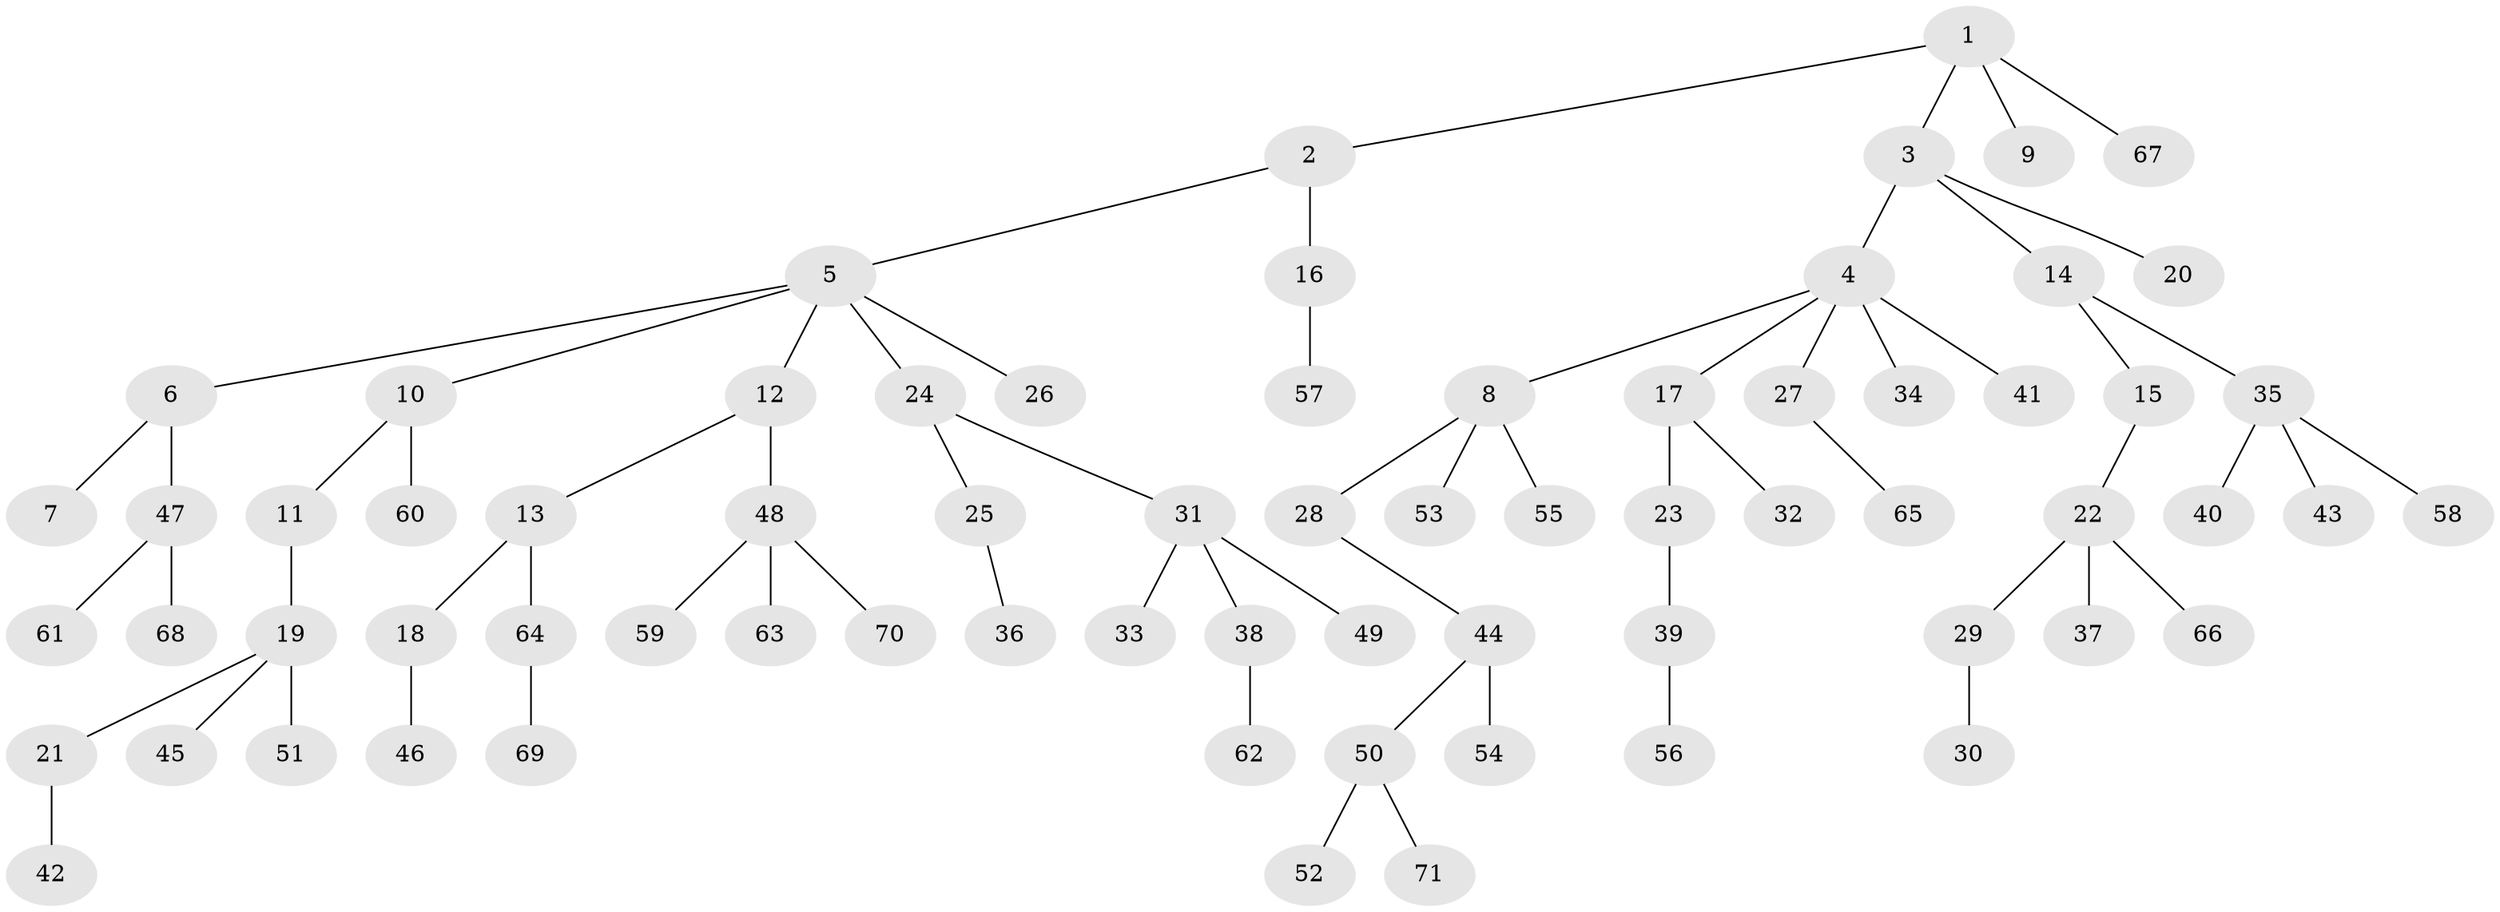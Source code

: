 // coarse degree distribution, {3: 0.10344827586206896, 2: 0.4827586206896552, 5: 0.034482758620689655, 1: 0.3448275862068966, 4: 0.034482758620689655}
// Generated by graph-tools (version 1.1) at 2025/37/03/04/25 23:37:18]
// undirected, 71 vertices, 70 edges
graph export_dot {
  node [color=gray90,style=filled];
  1;
  2;
  3;
  4;
  5;
  6;
  7;
  8;
  9;
  10;
  11;
  12;
  13;
  14;
  15;
  16;
  17;
  18;
  19;
  20;
  21;
  22;
  23;
  24;
  25;
  26;
  27;
  28;
  29;
  30;
  31;
  32;
  33;
  34;
  35;
  36;
  37;
  38;
  39;
  40;
  41;
  42;
  43;
  44;
  45;
  46;
  47;
  48;
  49;
  50;
  51;
  52;
  53;
  54;
  55;
  56;
  57;
  58;
  59;
  60;
  61;
  62;
  63;
  64;
  65;
  66;
  67;
  68;
  69;
  70;
  71;
  1 -- 2;
  1 -- 3;
  1 -- 9;
  1 -- 67;
  2 -- 5;
  2 -- 16;
  3 -- 4;
  3 -- 14;
  3 -- 20;
  4 -- 8;
  4 -- 17;
  4 -- 27;
  4 -- 34;
  4 -- 41;
  5 -- 6;
  5 -- 10;
  5 -- 12;
  5 -- 24;
  5 -- 26;
  6 -- 7;
  6 -- 47;
  8 -- 28;
  8 -- 53;
  8 -- 55;
  10 -- 11;
  10 -- 60;
  11 -- 19;
  12 -- 13;
  12 -- 48;
  13 -- 18;
  13 -- 64;
  14 -- 15;
  14 -- 35;
  15 -- 22;
  16 -- 57;
  17 -- 23;
  17 -- 32;
  18 -- 46;
  19 -- 21;
  19 -- 45;
  19 -- 51;
  21 -- 42;
  22 -- 29;
  22 -- 37;
  22 -- 66;
  23 -- 39;
  24 -- 25;
  24 -- 31;
  25 -- 36;
  27 -- 65;
  28 -- 44;
  29 -- 30;
  31 -- 33;
  31 -- 38;
  31 -- 49;
  35 -- 40;
  35 -- 43;
  35 -- 58;
  38 -- 62;
  39 -- 56;
  44 -- 50;
  44 -- 54;
  47 -- 61;
  47 -- 68;
  48 -- 59;
  48 -- 63;
  48 -- 70;
  50 -- 52;
  50 -- 71;
  64 -- 69;
}
